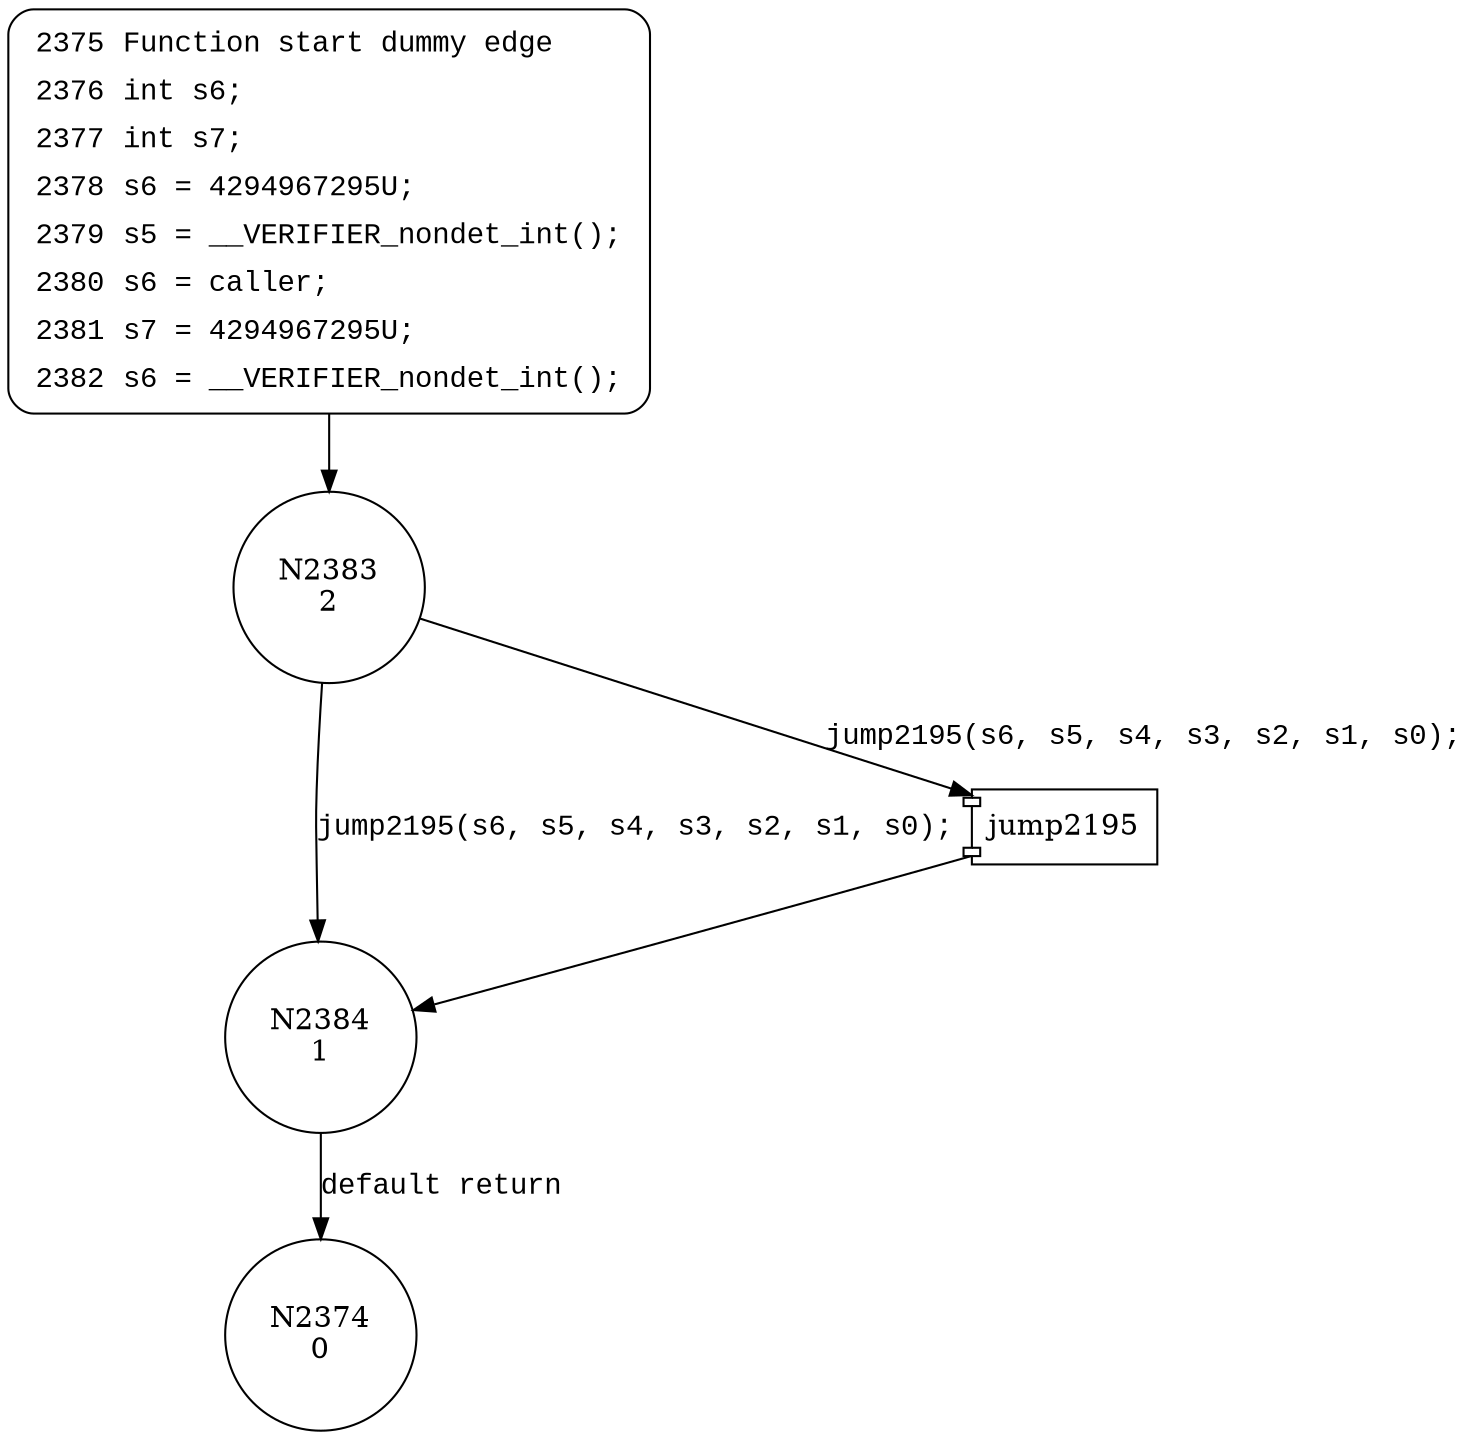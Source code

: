 digraph block2195 {
2383 [shape="circle" label="N2383\n2"]
2384 [shape="circle" label="N2384\n1"]
2374 [shape="circle" label="N2374\n0"]
2375 [style="filled,bold" penwidth="1" fillcolor="white" fontname="Courier New" shape="Mrecord" label=<<table border="0" cellborder="0" cellpadding="3" bgcolor="white"><tr><td align="right">2375</td><td align="left">Function start dummy edge</td></tr><tr><td align="right">2376</td><td align="left">int s6;</td></tr><tr><td align="right">2377</td><td align="left">int s7;</td></tr><tr><td align="right">2378</td><td align="left">s6 = 4294967295U;</td></tr><tr><td align="right">2379</td><td align="left">s5 = __VERIFIER_nondet_int();</td></tr><tr><td align="right">2380</td><td align="left">s6 = caller;</td></tr><tr><td align="right">2381</td><td align="left">s7 = 4294967295U;</td></tr><tr><td align="right">2382</td><td align="left">s6 = __VERIFIER_nondet_int();</td></tr></table>>]
2375 -> 2383[label=""]
100052 [shape="component" label="jump2195"]
2383 -> 100052 [label="jump2195(s6, s5, s4, s3, s2, s1, s0);" fontname="Courier New"]
100052 -> 2384 [label="" fontname="Courier New"]
2383 -> 2384 [label="jump2195(s6, s5, s4, s3, s2, s1, s0);" fontname="Courier New"]
2384 -> 2374 [label="default return" fontname="Courier New"]
}